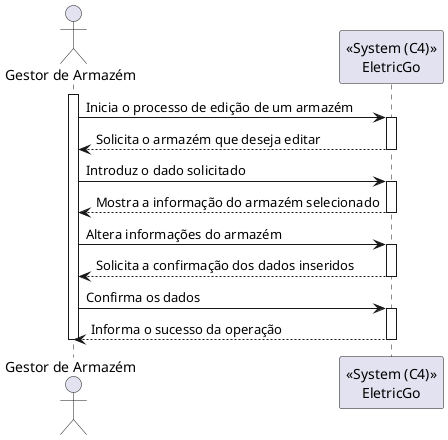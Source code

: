 ﻿@startuml

actor "Gestor de Armazém" as ga

participant "<<System (C4)>>\nEletricGo" as c4

activate ga
ga -> c4: Inicia o processo de edição de um armazém 
activate c4
c4 --> ga: Solicita o armazém que deseja editar
deactivate c4
ga -> c4 : Introduz o dado solicitado
activate c4
c4 --> ga : Mostra a informação do armazém selecionado
deactivate c4
ga -> c4 : Altera informações do armazém
activate c4
c4 --> ga : Solicita a confirmação dos dados inseridos
deactivate c4
ga -> c4 : Confirma os dados
activate c4
c4 --> ga : Informa o sucesso da operação
deactivate c4
deactivate ga


@enduml